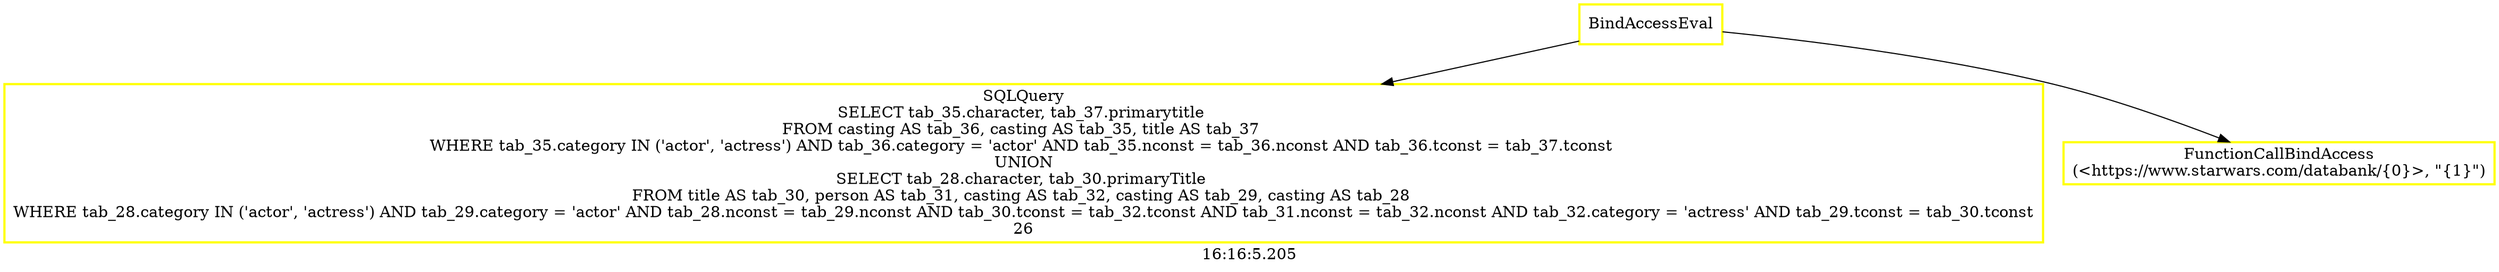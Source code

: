 digraph  g{ graph[label = "16:16:5.205"]
node [shape=rectangle, color=black, fontcolor=black, style=bold] edge [color=black] 0 [label="BindAccessEval", color = yellow] ; 
1 [label="SQLQuery
SELECT tab_35.character, tab_37.primarytitle 
FROM casting AS tab_36, casting AS tab_35, title AS tab_37 
WHERE tab_35.category IN ('actor', 'actress') AND tab_36.category = 'actor' AND tab_35.nconst = tab_36.nconst AND tab_36.tconst = tab_37.tconst 
UNION
SELECT tab_28.character, tab_30.primaryTitle 
FROM title AS tab_30, person AS tab_31, casting AS tab_32, casting AS tab_29, casting AS tab_28 
WHERE tab_28.category IN ('actor', 'actress') AND tab_29.category = 'actor' AND tab_28.nconst = tab_29.nconst AND tab_30.tconst = tab_32.tconst AND tab_31.nconst = tab_32.nconst AND tab_32.category = 'actress' AND tab_29.tconst = tab_30.tconst
26", color = yellow] ; 
0 -> 1 ; 
2 [label="FunctionCallBindAccess
(<https://www.starwars.com/databank/{0}>, \"{1}\")", color = yellow] ; 
0 -> 2 ; 
}

